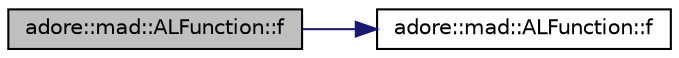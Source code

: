 digraph "adore::mad::ALFunction::f"
{
 // LATEX_PDF_SIZE
  edge [fontname="Helvetica",fontsize="10",labelfontname="Helvetica",labelfontsize="10"];
  node [fontname="Helvetica",fontsize="10",shape=record];
  rankdir="LR";
  Node1 [label="adore::mad::ALFunction::f",height=0.2,width=0.4,color="black", fillcolor="grey75", style="filled", fontcolor="black",tooltip=" "];
  Node1 -> Node2 [color="midnightblue",fontsize="10",style="solid",fontname="Helvetica"];
  Node2 [label="adore::mad::ALFunction::f",height=0.2,width=0.4,color="black", fillcolor="white", style="filled",URL="$classadore_1_1mad_1_1ALFunction.html#a7b53a00718a18b92d64f99db2f9413a0",tooltip=" "];
}
